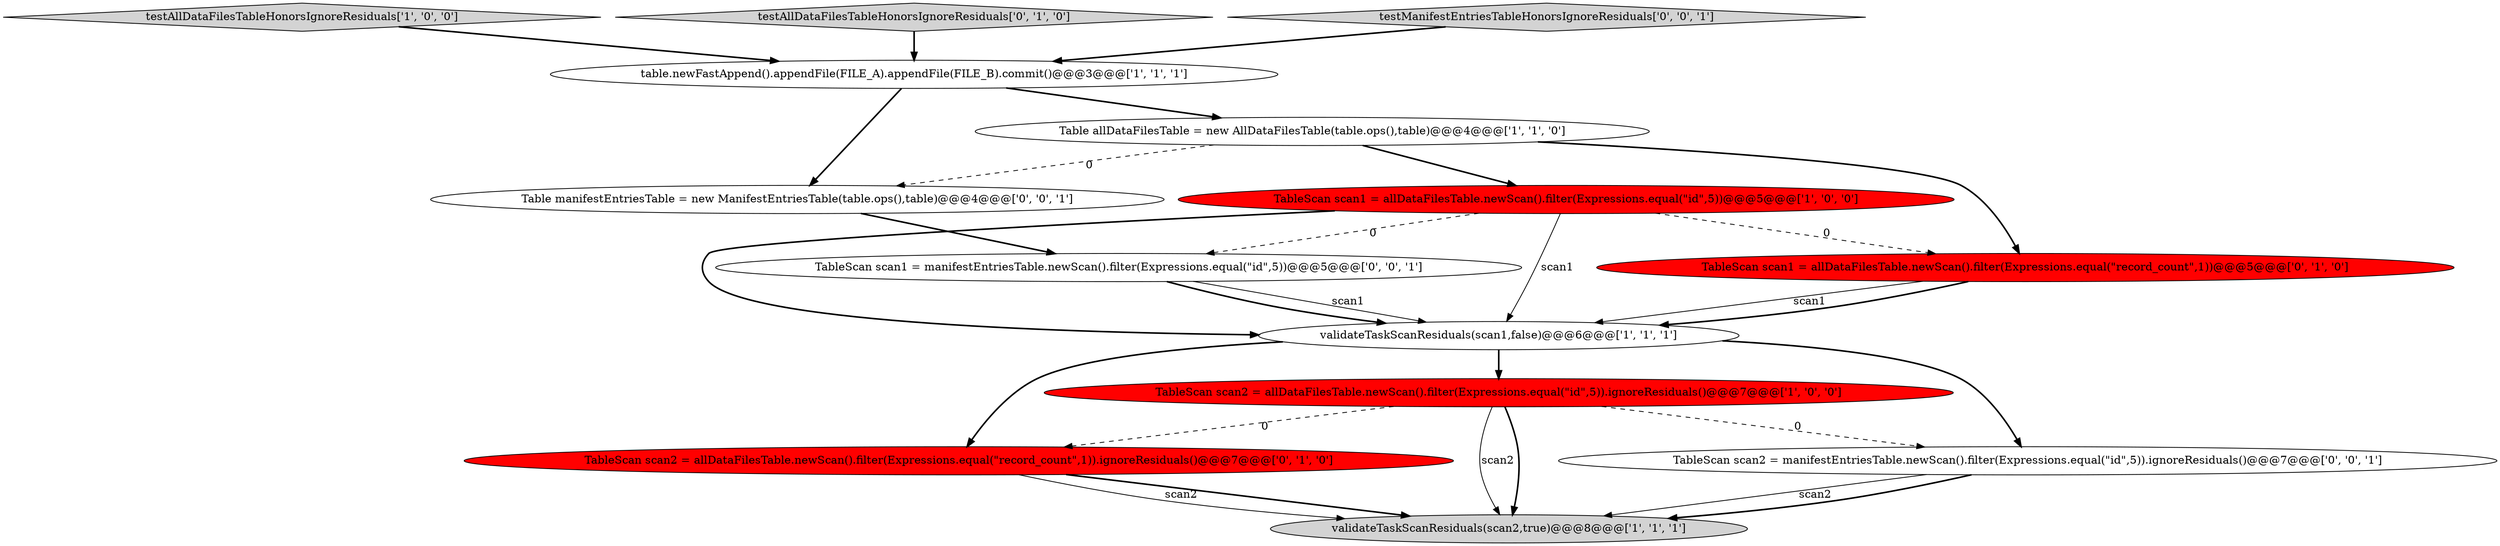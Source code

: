 digraph {
7 [style = filled, label = "TableScan scan1 = allDataFilesTable.newScan().filter(Expressions.equal(\"record_count\",1))@@@5@@@['0', '1', '0']", fillcolor = red, shape = ellipse image = "AAA1AAABBB2BBB"];
1 [style = filled, label = "validateTaskScanResiduals(scan2,true)@@@8@@@['1', '1', '1']", fillcolor = lightgray, shape = ellipse image = "AAA0AAABBB1BBB"];
0 [style = filled, label = "Table allDataFilesTable = new AllDataFilesTable(table.ops(),table)@@@4@@@['1', '1', '0']", fillcolor = white, shape = ellipse image = "AAA0AAABBB1BBB"];
12 [style = filled, label = "TableScan scan1 = manifestEntriesTable.newScan().filter(Expressions.equal(\"id\",5))@@@5@@@['0', '0', '1']", fillcolor = white, shape = ellipse image = "AAA0AAABBB3BBB"];
4 [style = filled, label = "TableScan scan1 = allDataFilesTable.newScan().filter(Expressions.equal(\"id\",5))@@@5@@@['1', '0', '0']", fillcolor = red, shape = ellipse image = "AAA1AAABBB1BBB"];
10 [style = filled, label = "TableScan scan2 = manifestEntriesTable.newScan().filter(Expressions.equal(\"id\",5)).ignoreResiduals()@@@7@@@['0', '0', '1']", fillcolor = white, shape = ellipse image = "AAA0AAABBB3BBB"];
11 [style = filled, label = "Table manifestEntriesTable = new ManifestEntriesTable(table.ops(),table)@@@4@@@['0', '0', '1']", fillcolor = white, shape = ellipse image = "AAA0AAABBB3BBB"];
2 [style = filled, label = "table.newFastAppend().appendFile(FILE_A).appendFile(FILE_B).commit()@@@3@@@['1', '1', '1']", fillcolor = white, shape = ellipse image = "AAA0AAABBB1BBB"];
5 [style = filled, label = "testAllDataFilesTableHonorsIgnoreResiduals['1', '0', '0']", fillcolor = lightgray, shape = diamond image = "AAA0AAABBB1BBB"];
6 [style = filled, label = "TableScan scan2 = allDataFilesTable.newScan().filter(Expressions.equal(\"id\",5)).ignoreResiduals()@@@7@@@['1', '0', '0']", fillcolor = red, shape = ellipse image = "AAA1AAABBB1BBB"];
3 [style = filled, label = "validateTaskScanResiduals(scan1,false)@@@6@@@['1', '1', '1']", fillcolor = white, shape = ellipse image = "AAA0AAABBB1BBB"];
9 [style = filled, label = "testAllDataFilesTableHonorsIgnoreResiduals['0', '1', '0']", fillcolor = lightgray, shape = diamond image = "AAA0AAABBB2BBB"];
8 [style = filled, label = "TableScan scan2 = allDataFilesTable.newScan().filter(Expressions.equal(\"record_count\",1)).ignoreResiduals()@@@7@@@['0', '1', '0']", fillcolor = red, shape = ellipse image = "AAA1AAABBB2BBB"];
13 [style = filled, label = "testManifestEntriesTableHonorsIgnoreResiduals['0', '0', '1']", fillcolor = lightgray, shape = diamond image = "AAA0AAABBB3BBB"];
4->3 [style = bold, label=""];
6->8 [style = dashed, label="0"];
7->3 [style = solid, label="scan1"];
9->2 [style = bold, label=""];
10->1 [style = solid, label="scan2"];
3->6 [style = bold, label=""];
11->12 [style = bold, label=""];
0->11 [style = dashed, label="0"];
4->3 [style = solid, label="scan1"];
7->3 [style = bold, label=""];
4->12 [style = dashed, label="0"];
6->10 [style = dashed, label="0"];
0->7 [style = bold, label=""];
8->1 [style = bold, label=""];
6->1 [style = bold, label=""];
3->10 [style = bold, label=""];
5->2 [style = bold, label=""];
2->0 [style = bold, label=""];
8->1 [style = solid, label="scan2"];
0->4 [style = bold, label=""];
4->7 [style = dashed, label="0"];
3->8 [style = bold, label=""];
12->3 [style = bold, label=""];
6->1 [style = solid, label="scan2"];
10->1 [style = bold, label=""];
12->3 [style = solid, label="scan1"];
2->11 [style = bold, label=""];
13->2 [style = bold, label=""];
}
